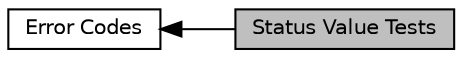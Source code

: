 digraph "Status Value Tests"
{
  edge [fontname="Helvetica",fontsize="10",labelfontname="Helvetica",labelfontsize="10"];
  node [fontname="Helvetica",fontsize="10",shape=record];
  rankdir=LR;
  Node0 [label="Status Value Tests",height=0.2,width=0.4,color="black", fillcolor="grey75", style="filled", fontcolor="black"];
  Node1 [label="Error Codes",height=0.2,width=0.4,color="black", fillcolor="white", style="filled",URL="$group__apr__errno.html"];
  Node1->Node0 [shape=plaintext, dir="back", style="solid"];
}
